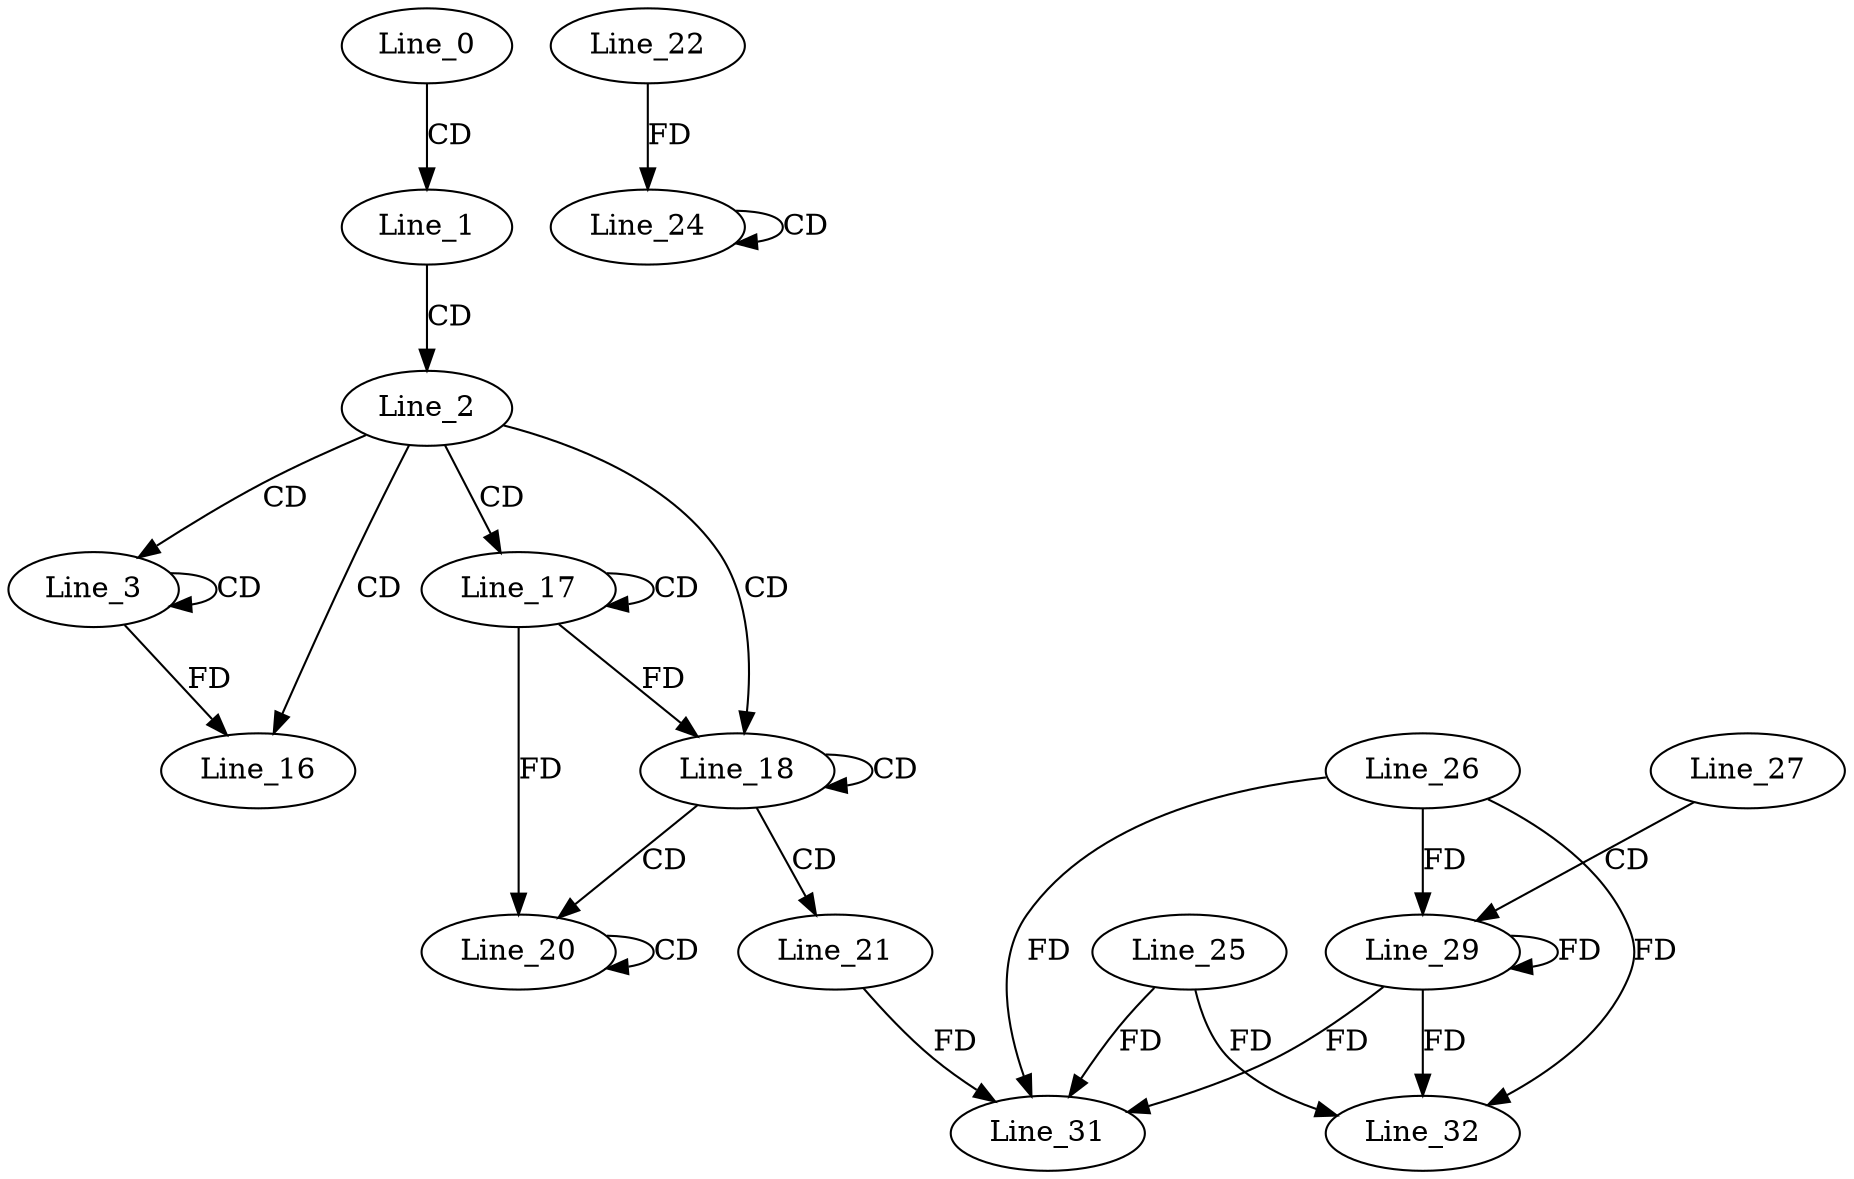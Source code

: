 digraph G {
  Line_0;
  Line_1;
  Line_2;
  Line_3;
  Line_3;
  Line_16;
  Line_17;
  Line_17;
  Line_18;
  Line_18;
  Line_18;
  Line_20;
  Line_20;
  Line_21;
  Line_24;
  Line_24;
  Line_22;
  Line_27;
  Line_29;
  Line_26;
  Line_31;
  Line_25;
  Line_32;
  Line_0 -> Line_1 [ label="CD" ];
  Line_1 -> Line_2 [ label="CD" ];
  Line_2 -> Line_3 [ label="CD" ];
  Line_3 -> Line_3 [ label="CD" ];
  Line_2 -> Line_16 [ label="CD" ];
  Line_3 -> Line_16 [ label="FD" ];
  Line_2 -> Line_17 [ label="CD" ];
  Line_17 -> Line_17 [ label="CD" ];
  Line_2 -> Line_18 [ label="CD" ];
  Line_18 -> Line_18 [ label="CD" ];
  Line_17 -> Line_18 [ label="FD" ];
  Line_18 -> Line_20 [ label="CD" ];
  Line_20 -> Line_20 [ label="CD" ];
  Line_17 -> Line_20 [ label="FD" ];
  Line_18 -> Line_21 [ label="CD" ];
  Line_24 -> Line_24 [ label="CD" ];
  Line_22 -> Line_24 [ label="FD" ];
  Line_27 -> Line_29 [ label="CD" ];
  Line_26 -> Line_29 [ label="FD" ];
  Line_29 -> Line_29 [ label="FD" ];
  Line_21 -> Line_31 [ label="FD" ];
  Line_25 -> Line_31 [ label="FD" ];
  Line_26 -> Line_31 [ label="FD" ];
  Line_29 -> Line_31 [ label="FD" ];
  Line_25 -> Line_32 [ label="FD" ];
  Line_26 -> Line_32 [ label="FD" ];
  Line_29 -> Line_32 [ label="FD" ];
}
